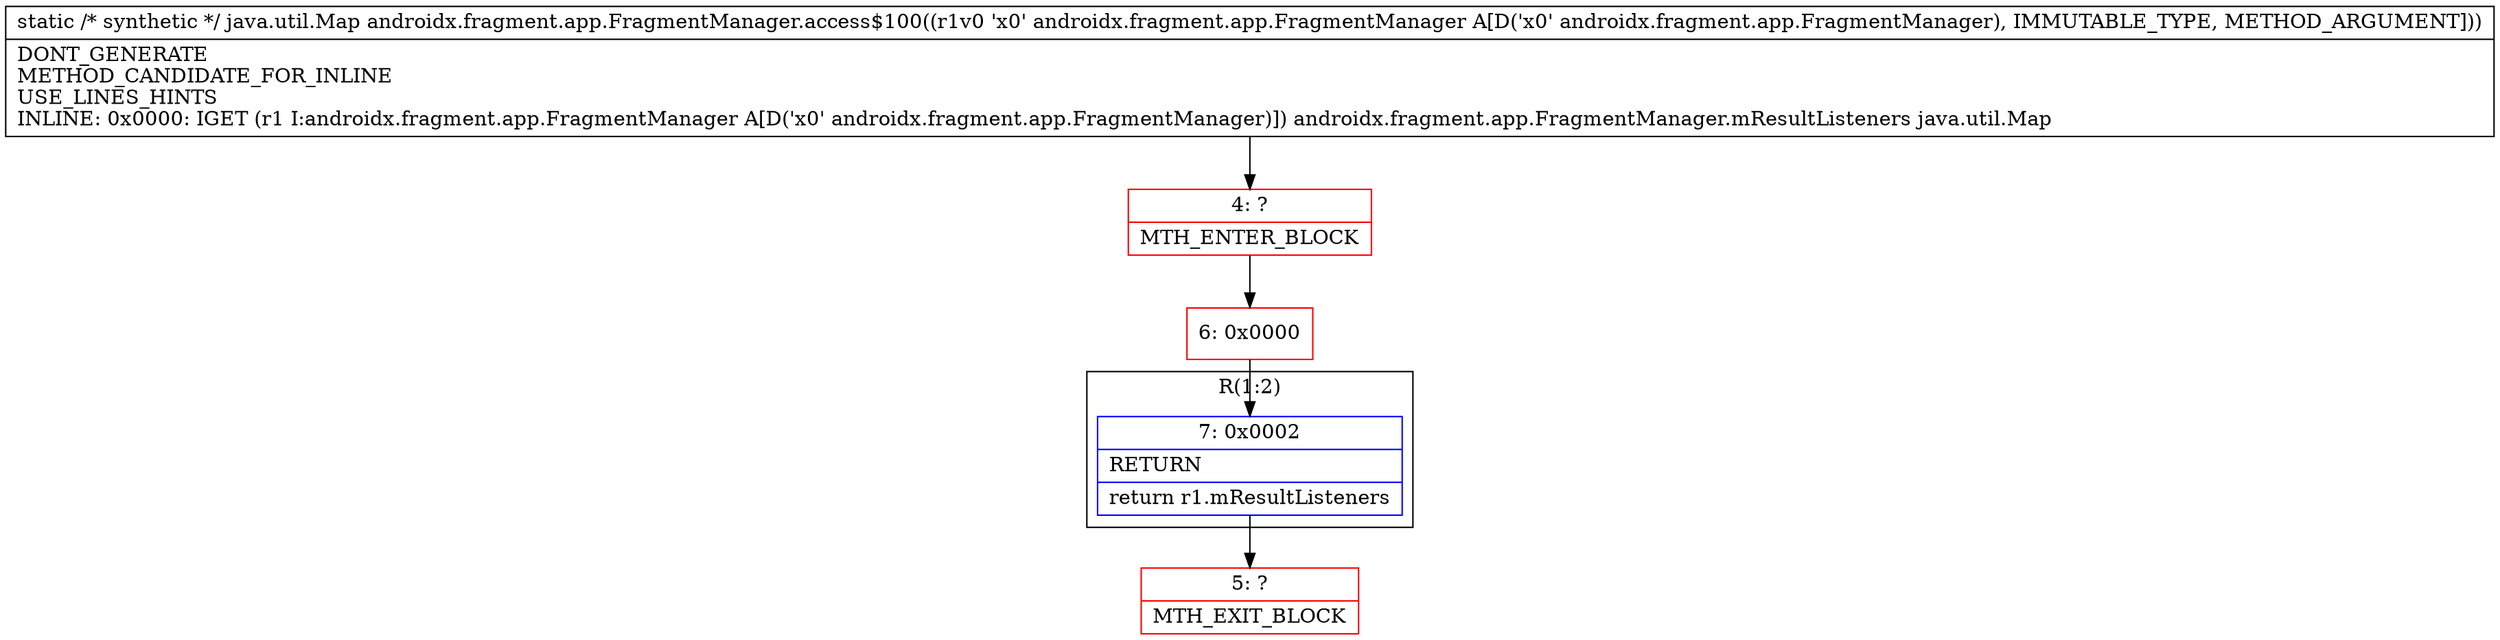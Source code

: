 digraph "CFG forandroidx.fragment.app.FragmentManager.access$100(Landroidx\/fragment\/app\/FragmentManager;)Ljava\/util\/Map;" {
subgraph cluster_Region_857752347 {
label = "R(1:2)";
node [shape=record,color=blue];
Node_7 [shape=record,label="{7\:\ 0x0002|RETURN\l|return r1.mResultListeners\l}"];
}
Node_4 [shape=record,color=red,label="{4\:\ ?|MTH_ENTER_BLOCK\l}"];
Node_6 [shape=record,color=red,label="{6\:\ 0x0000}"];
Node_5 [shape=record,color=red,label="{5\:\ ?|MTH_EXIT_BLOCK\l}"];
MethodNode[shape=record,label="{static \/* synthetic *\/ java.util.Map androidx.fragment.app.FragmentManager.access$100((r1v0 'x0' androidx.fragment.app.FragmentManager A[D('x0' androidx.fragment.app.FragmentManager), IMMUTABLE_TYPE, METHOD_ARGUMENT]))  | DONT_GENERATE\lMETHOD_CANDIDATE_FOR_INLINE\lUSE_LINES_HINTS\lINLINE: 0x0000: IGET  (r1 I:androidx.fragment.app.FragmentManager A[D('x0' androidx.fragment.app.FragmentManager)]) androidx.fragment.app.FragmentManager.mResultListeners java.util.Map\l}"];
MethodNode -> Node_4;Node_7 -> Node_5;
Node_4 -> Node_6;
Node_6 -> Node_7;
}


